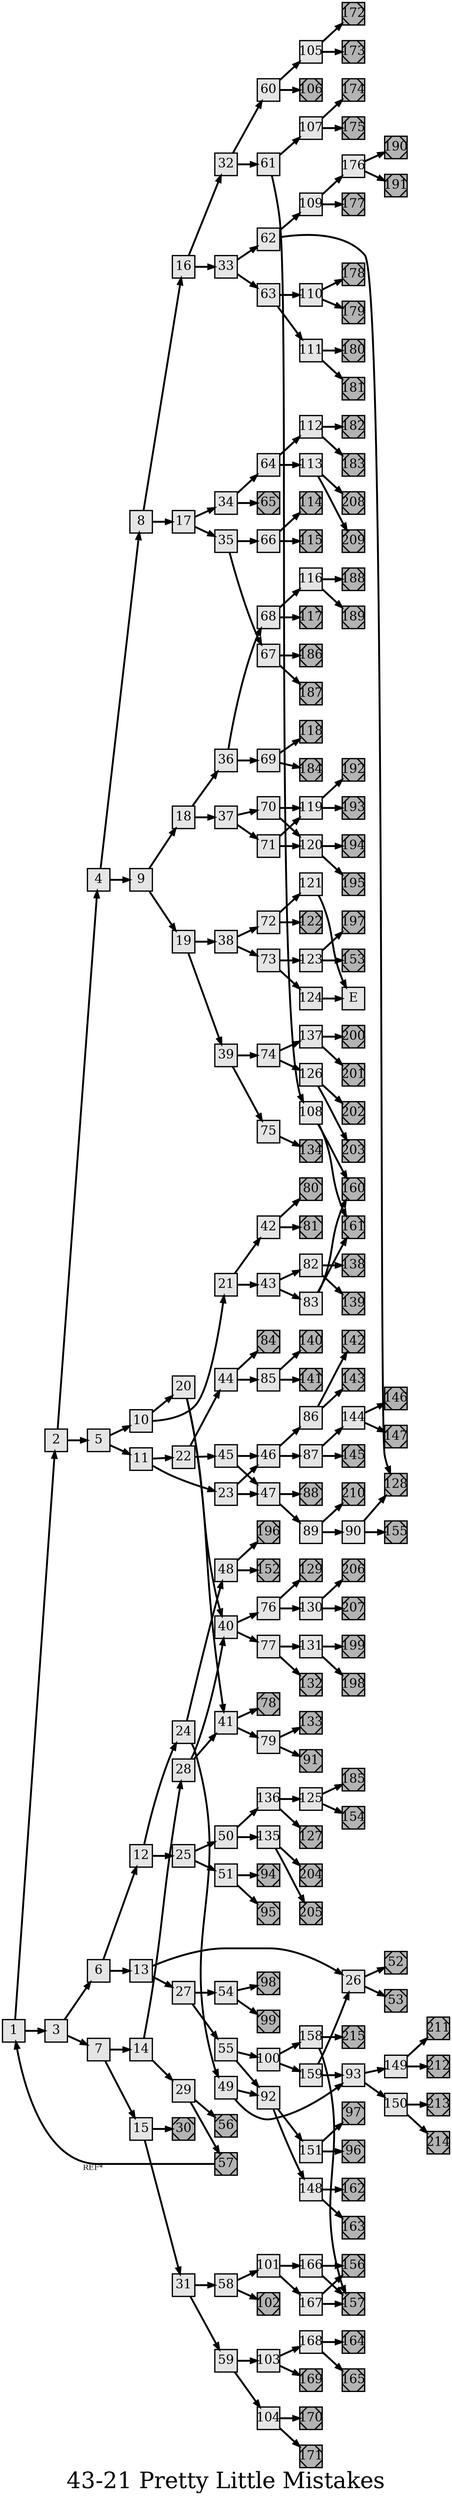 digraph g{
  graph [ label="43-21 Pretty Little Mistakes" rankdir=LR, ordering=out, fontsize=36, nodesep="0.35", ranksep="0.45"];
  node  [shape=rect, penwidth=2, fontsize=20, style=filled, fillcolor=grey90, margin="0,0", labelfloat=true, regular=true, fixedsize=true];
  edge  [labelfloat=true, penwidth=3, fontsize=12];

  1 -> 2;
  1 -> 3;
  2 -> 4;
  2 -> 5;
  3 -> 6;
  3 -> 7;
  4 -> 8;
  4 -> 9;
  5 -> 10;
  5 -> 11;
  6 -> 12;
  6 -> 13;
  7 -> 14;
  7 -> 15;
  8 -> 16;
  8 -> 17;
  9 -> 18;
  9 -> 19;
  10 -> 20;
  10 -> 21;
  11 -> 22;
  11 -> 23;
  12 -> 24;
  12 -> 25;
  13 -> 26;
  13 -> 27;
  14 -> 28;
  14 -> 29;
  15 -> 30;
  15 -> 31;
  16 -> 32;
  16 -> 33;
  17 -> 34;
  17 -> 35;
  18 -> 36;
  18 -> 37;
  19 -> 38;
  19 -> 39;
  20 -> 40;
  20 -> 41;
  21 -> 42;
  21 -> 43;
  22 -> 44;
  22 -> 45;
  23 -> 46;
  23 -> 47;
  24 -> 48;
  24 -> 49;
  25 -> 50;
  25 -> 51;
  26 -> 52;
  26 -> 53;
  27 -> 54;
  27 -> 55;
  28 -> 40;
  28 -> 41;
  29 -> 56;
  29 -> 57;
  30	[ xlabel="E", shape=Msquare, fontsize=20, fillcolor=grey70, xlabel="" ];
  31 -> 58;
  31 -> 59;
  32 -> 60;
  32 -> 61;
  33 -> 62;
  33 -> 63;
  34 -> 64;
  34 -> 65;
  35 -> 66;
  35 -> 67;
  36 -> 68;
  36 -> 69;
  37 -> 70;
  37 -> 71;
  38 -> 72;
  38 -> 73;
  39 -> 74;
  39 -> 75;
  40 -> 76;
  40 -> 77;
  41 -> 78;
  41 -> 79;
  42 -> 80;
  42 -> 81;
  43 -> 82;
  43 -> 83;
  44 -> 84;
  44 -> 85;
  45 -> 46;
  45 -> 47;
  46 -> 86;
  46 -> 87;
  47 -> 88;
  47 -> 89;
  48 -> 196;
  48 -> 152;
  49 -> 92;
  49 -> 93;
  50 -> 136;
  50 -> 135;
  51 -> 94;
  51 -> 95;
  52	[ xlabel="E", shape=Msquare, fontsize=20, fillcolor=grey70, xlabel="" ];
  53	[ xlabel="E", shape=Msquare, fontsize=20, fillcolor=grey70, xlabel="" ];
  54 -> 98;
  54 -> 99;
  55 -> 100;
  55 -> 92;
  56	[ xlabel="E", shape=Msquare, fontsize=20, fillcolor=grey70, xlabel="" ];
  57	[ xlabel="E", shape=Msquare, fontsize=20, fillcolor=grey70, xlabel="" ];
  57 -> 1	[ xlabel="REF*" ];
  58 -> 101;
  58 -> 102;
  59 -> 103;
  59 -> 104;
  60 -> 105;
  60 -> 106;
  61 -> 107;
  61 -> 108;
  62 -> 109;
  62 -> 128;
  63 -> 110;
  63 -> 111;
  64 -> 112;
  64 -> 113;
  65	[ xlabel="E", shape=Msquare, fontsize=20, fillcolor=grey70, xlabel="" ];
  66 -> 114;
  66 -> 115;
  67 -> 186;
  67 -> 187;
  68 -> 116;
  68 -> 117;
  69 -> 118;
  69 -> 184;
  70 -> 119;
  70 -> 120;
  71 -> 119;
  71 -> 120;
  72 -> 121;
  72 -> 122;
  73 -> 123;
  73 -> 124;
  74 -> 137;
  74 -> 126;
  75 -> 134;
  76 -> 129;
  76 -> 130;
  77 -> 131;
  77 -> 132;
  78	[ xlabel="E", shape=Msquare, fontsize=20, fillcolor=grey70, xlabel="" ];
  79 -> 133;
  79 -> 91;
  80	[ xlabel="E", shape=Msquare, fontsize=20, fillcolor=grey70, xlabel="" ];
  81	[ xlabel="E", shape=Msquare, fontsize=20, fillcolor=grey70, xlabel="" ];
  82 -> 138;
  82 -> 139;
  83 -> 160;
  83 -> 161;
  84	[ xlabel="E", shape=Msquare, fontsize=20, fillcolor=grey70, xlabel="" ];
  85 -> 140;
  85 -> 141;
  86 -> 142;
  86 -> 143;
  87 -> 144;
  87 -> 145;
  88	[ xlabel="E", shape=Msquare, fontsize=20, fillcolor=grey70, xlabel="" ];
  89 -> 210;
  89 -> 90;
  90 -> 128;
  90 -> 155;
  91	[ xlabel="E", shape=Msquare, fontsize=20, fillcolor=grey70, xlabel="" ];
  92 -> 151;
  92 -> 148;
  93 -> 149;
  93 -> 150;
  94	[ xlabel="E", shape=Msquare, fontsize=20, fillcolor=grey70, xlabel="" ];
  95	[ xlabel="E", shape=Msquare, fontsize=20, fillcolor=grey70, xlabel="" ];
  96	[ xlabel="E", shape=Msquare, fontsize=20, fillcolor=grey70, xlabel="" ];
  97	[ xlabel="E", shape=Msquare, fontsize=20, fillcolor=grey70, xlabel="" ];
  98	[ xlabel="E", shape=Msquare, fontsize=20, fillcolor=grey70, xlabel="" ];
  99	[ xlabel="E", shape=Msquare, fontsize=20, fillcolor=grey70, xlabel="" ];
  100 -> 158;
  100 -> 159;
  101 -> 166;
  101 -> 167;
  102	[ xlabel="E", shape=Msquare, fontsize=20, fillcolor=grey70, xlabel="" ];
  103 -> 168;
  103 -> 169;
  104 -> 170;
  104 -> 171;
  105 -> 172;
  105 -> 173;
  106	[ xlabel="E", shape=Msquare, fontsize=20, fillcolor=grey70, xlabel="" ];
  107 -> 174;
  107 -> 175;
  108 -> 160;
  108 -> 161;
  109 -> 176;
  109 -> 177;
  110 -> 178;
  110 -> 179;
  111 -> 180;
  111 -> 181;
  112 -> 182;
  112 -> 183;
  113 -> 208;
  113 -> 209;
  114	[ xlabel="E", shape=Msquare, fontsize=20, fillcolor=grey70, xlabel="" ];
  115	[ xlabel="E", shape=Msquare, fontsize=20, fillcolor=grey70, xlabel="" ];
  116 -> 188;
  116 -> 189;
  117	[ xlabel="E", shape=Msquare, fontsize=20, fillcolor=grey70, xlabel="" ];
  118	[ xlabel="E", shape=Msquare, fontsize=20, fillcolor=grey70, xlabel="" ];
  119 -> 192;
  119 -> 193;
  120 -> 194;
  120 -> 195;
  121 -> E;
  122	[ xlabel="E", shape=Msquare, fontsize=20, fillcolor=grey70, xlabel="" ];
  123 -> 197;
  123 -> 153;
  124 -> E;
  125 -> 185;
  125 -> 154;
  126 -> 202;
  126 -> 203;
  127	[ xlabel="E", shape=Msquare, fontsize=20, fillcolor=grey70, xlabel="" ];
  128	[ xlabel="E", shape=Msquare, fontsize=20, fillcolor=grey70, xlabel="" ];
  129	[ xlabel="E", shape=Msquare, fontsize=20, fillcolor=grey70, xlabel="" ];
  130 -> 206;
  130 -> 207;
  131 -> 199;
  131 -> 198;
  132	[ xlabel="E", shape=Msquare, fontsize=20, fillcolor=grey70, xlabel="" ];
  133	[ xlabel="E", shape=Msquare, fontsize=20, fillcolor=grey70, xlabel="" ];
  134	[ xlabel="E", shape=Msquare, fontsize=20, fillcolor=grey70, xlabel="" ];
  135 -> 204;
  135 -> 205;
  136 -> 125;
  136 -> 127;
  137 -> 200;
  137 -> 201;
  138	[ xlabel="E", shape=Msquare, fontsize=20, fillcolor=grey70, xlabel="" ];
  139	[ xlabel="E", shape=Msquare, fontsize=20, fillcolor=grey70, xlabel="" ];
  140	[ xlabel="E", shape=Msquare, fontsize=20, fillcolor=grey70, xlabel="" ];
  141	[ xlabel="E", shape=Msquare, fontsize=20, fillcolor=grey70, xlabel="" ];
  142	[ xlabel="E", shape=Msquare, fontsize=20, fillcolor=grey70, xlabel="" ];
  143	[ xlabel="E", shape=Msquare, fontsize=20, fillcolor=grey70, xlabel="" ];
  144 -> 146;
  144 -> 147;
  145	[ xlabel="E", shape=Msquare, fontsize=20, fillcolor=grey70, xlabel="" ];
  146	[ xlabel="E", shape=Msquare, fontsize=20, fillcolor=grey70, xlabel="" ];
  147	[ xlabel="E", shape=Msquare, fontsize=20, fillcolor=grey70, xlabel="" ];
  148 -> 162;
  148 -> 163;
  149 -> 211;
  149 -> 212;
  150 -> 213;
  150 -> 214;
  151 -> 97;
  151 -> 96;
  152	[ xlabel="E", shape=Msquare, fontsize=20, fillcolor=grey70, xlabel="" ];
  153	[ xlabel="E", shape=Msquare, fontsize=20, fillcolor=grey70, xlabel="" ];
  154	[ xlabel="E", shape=Msquare, fontsize=20, fillcolor=grey70, xlabel="" ];
  155	[ xlabel="E", shape=Msquare, fontsize=20, fillcolor=grey70, xlabel="" ];
  156	[ xlabel="E", shape=Msquare, fontsize=20, fillcolor=grey70, xlabel="" ];
  157	[ xlabel="E", shape=Msquare, fontsize=20, fillcolor=grey70, xlabel="" ];
  158 -> 215;
  158 -> 157;
  159 -> 26;
  159 -> 93;
  160	[ xlabel="E", shape=Msquare, fontsize=20, fillcolor=grey70, xlabel="" ];
  161	[ xlabel="E", shape=Msquare, fontsize=20, fillcolor=grey70, xlabel="" ];
  162	[ xlabel="E", shape=Msquare, fontsize=20, fillcolor=grey70, xlabel="" ];
  163	[ xlabel="E", shape=Msquare, fontsize=20, fillcolor=grey70, xlabel="" ];
  164	[ xlabel="E", shape=Msquare, fontsize=20, fillcolor=grey70, xlabel="" ];
  165	[ xlabel="E", shape=Msquare, fontsize=20, fillcolor=grey70, xlabel="" ];
  166 -> 156;
  166 -> 157;
  167 -> 156;
  167 -> 157;
  168 -> 164;
  168 -> 165;
  169	[ xlabel="E", shape=Msquare, fontsize=20, fillcolor=grey70, xlabel="" ];
  170	[ xlabel="E", shape=Msquare, fontsize=20, fillcolor=grey70, xlabel="" ];
  171	[ xlabel="E", shape=Msquare, fontsize=20, fillcolor=grey70, xlabel="" ];
  172	[ xlabel="E", shape=Msquare, fontsize=20, fillcolor=grey70, xlabel="" ];
  173	[ xlabel="E", shape=Msquare, fontsize=20, fillcolor=grey70, xlabel="" ];
  174	[ xlabel="E", shape=Msquare, fontsize=20, fillcolor=grey70, xlabel="" ];
  175	[ xlabel="E", shape=Msquare, fontsize=20, fillcolor=grey70, xlabel="" ];
  176 -> 190;
  176 -> 191;
  177	[ xlabel="E", shape=Msquare, fontsize=20, fillcolor=grey70, xlabel="" ];
  178	[ xlabel="E", shape=Msquare, fontsize=20, fillcolor=grey70, xlabel="" ];
  179	[ xlabel="E", shape=Msquare, fontsize=20, fillcolor=grey70, xlabel="" ];
  180	[ xlabel="E", shape=Msquare, fontsize=20, fillcolor=grey70, xlabel="" ];
  181	[ xlabel="E", shape=Msquare, fontsize=20, fillcolor=grey70, xlabel="" ];
  182	[ xlabel="E", shape=Msquare, fontsize=20, fillcolor=grey70, xlabel="" ];
  183	[ xlabel="E", shape=Msquare, fontsize=20, fillcolor=grey70, xlabel="" ];
  184	[ xlabel="E", shape=Msquare, fontsize=20, fillcolor=grey70, xlabel="" ];
  185	[ xlabel="E", shape=Msquare, fontsize=20, fillcolor=grey70, xlabel="" ];
  186	[ xlabel="E", shape=Msquare, fontsize=20, fillcolor=grey70, xlabel="" ];
  187	[ xlabel="E", shape=Msquare, fontsize=20, fillcolor=grey70, xlabel="" ];
  188	[ xlabel="E", shape=Msquare, fontsize=20, fillcolor=grey70, xlabel="" ];
  189	[ xlabel="E", shape=Msquare, fontsize=20, fillcolor=grey70, xlabel="" ];
  190	[ xlabel="E", shape=Msquare, fontsize=20, fillcolor=grey70, xlabel="" ];
  191	[ xlabel="E", shape=Msquare, fontsize=20, fillcolor=grey70, xlabel="" ];
  192	[ xlabel="E", shape=Msquare, fontsize=20, fillcolor=grey70, xlabel="" ];
  193	[ xlabel="E", shape=Msquare, fontsize=20, fillcolor=grey70, xlabel="" ];
  194	[ xlabel="E", shape=Msquare, fontsize=20, fillcolor=grey70, xlabel="" ];
  195	[ xlabel="E", shape=Msquare, fontsize=20, fillcolor=grey70, xlabel="" ];
  196	[ xlabel="E", shape=Msquare, fontsize=20, fillcolor=grey70, xlabel="" ];
  197	[ xlabel="E", shape=Msquare, fontsize=20, fillcolor=grey70, xlabel="" ];
  198	[ xlabel="E", shape=Msquare, fontsize=20, fillcolor=grey70, xlabel="" ];
  199	[ xlabel="E", shape=Msquare, fontsize=20, fillcolor=grey70, xlabel="" ];
  200	[ xlabel="E", shape=Msquare, fontsize=20, fillcolor=grey70, xlabel="" ];
  201	[ xlabel="E", shape=Msquare, fontsize=20, fillcolor=grey70, xlabel="" ];
  202	[ xlabel="E", shape=Msquare, fontsize=20, fillcolor=grey70, xlabel="" ];
  203	[ xlabel="E", shape=Msquare, fontsize=20, fillcolor=grey70, xlabel="" ];
  204	[ xlabel="E", shape=Msquare, fontsize=20, fillcolor=grey70, xlabel="" ];
  205	[ xlabel="E", shape=Msquare, fontsize=20, fillcolor=grey70, xlabel="" ];
  206	[ xlabel="E", shape=Msquare, fontsize=20, fillcolor=grey70, xlabel="" ];
  207	[ xlabel="E", shape=Msquare, fontsize=20, fillcolor=grey70, xlabel="" ];
  208	[ xlabel="E", shape=Msquare, fontsize=20, fillcolor=grey70, xlabel="" ];
  209	[ xlabel="E", shape=Msquare, fontsize=20, fillcolor=grey70, xlabel="" ];
  210	[ xlabel="E", shape=Msquare, fontsize=20, fillcolor=grey70, xlabel="" ];
  211	[ xlabel="E", shape=Msquare, fontsize=20, fillcolor=grey70, xlabel="" ];
  212	[ xlabel="E", shape=Msquare, fontsize=20, fillcolor=grey70, xlabel="" ];
  213	[ xlabel="E", shape=Msquare, fontsize=20, fillcolor=grey70, xlabel="" ];
  214	[ xlabel="E", shape=Msquare, fontsize=20, fillcolor=grey70, xlabel="" ];
  215	[ xlabel="E", shape=Msquare, fontsize=20, fillcolor=grey70, xlabel="" ];
}

